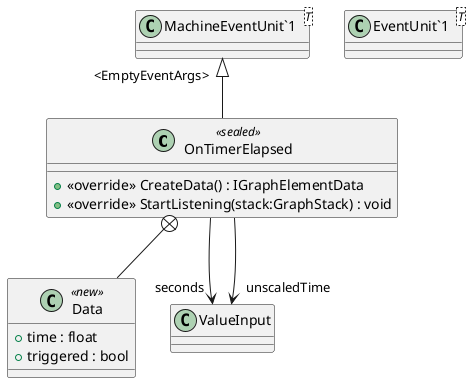 @startuml
class OnTimerElapsed <<sealed>> {
    + <<override>> CreateData() : IGraphElementData
    + <<override>> StartListening(stack:GraphStack) : void
}
class "MachineEventUnit`1"<T> {
}
class Data <<new>> {
    + time : float
    + triggered : bool
}
class "EventUnit`1"<T> {
}
"MachineEventUnit`1" "<EmptyEventArgs>" <|-- OnTimerElapsed
OnTimerElapsed --> "seconds" ValueInput
OnTimerElapsed --> "unscaledTime" ValueInput
OnTimerElapsed +-- Data
@enduml
